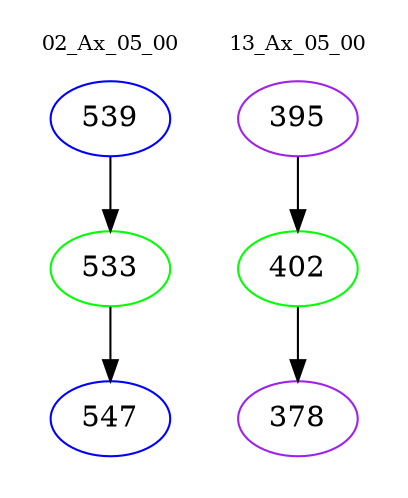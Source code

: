 digraph{
subgraph cluster_0 {
color = white
label = "02_Ax_05_00";
fontsize=10;
T0_539 [label="539", color="blue"]
T0_539 -> T0_533 [color="black"]
T0_533 [label="533", color="green"]
T0_533 -> T0_547 [color="black"]
T0_547 [label="547", color="blue"]
}
subgraph cluster_1 {
color = white
label = "13_Ax_05_00";
fontsize=10;
T1_395 [label="395", color="purple"]
T1_395 -> T1_402 [color="black"]
T1_402 [label="402", color="green"]
T1_402 -> T1_378 [color="black"]
T1_378 [label="378", color="purple"]
}
}
